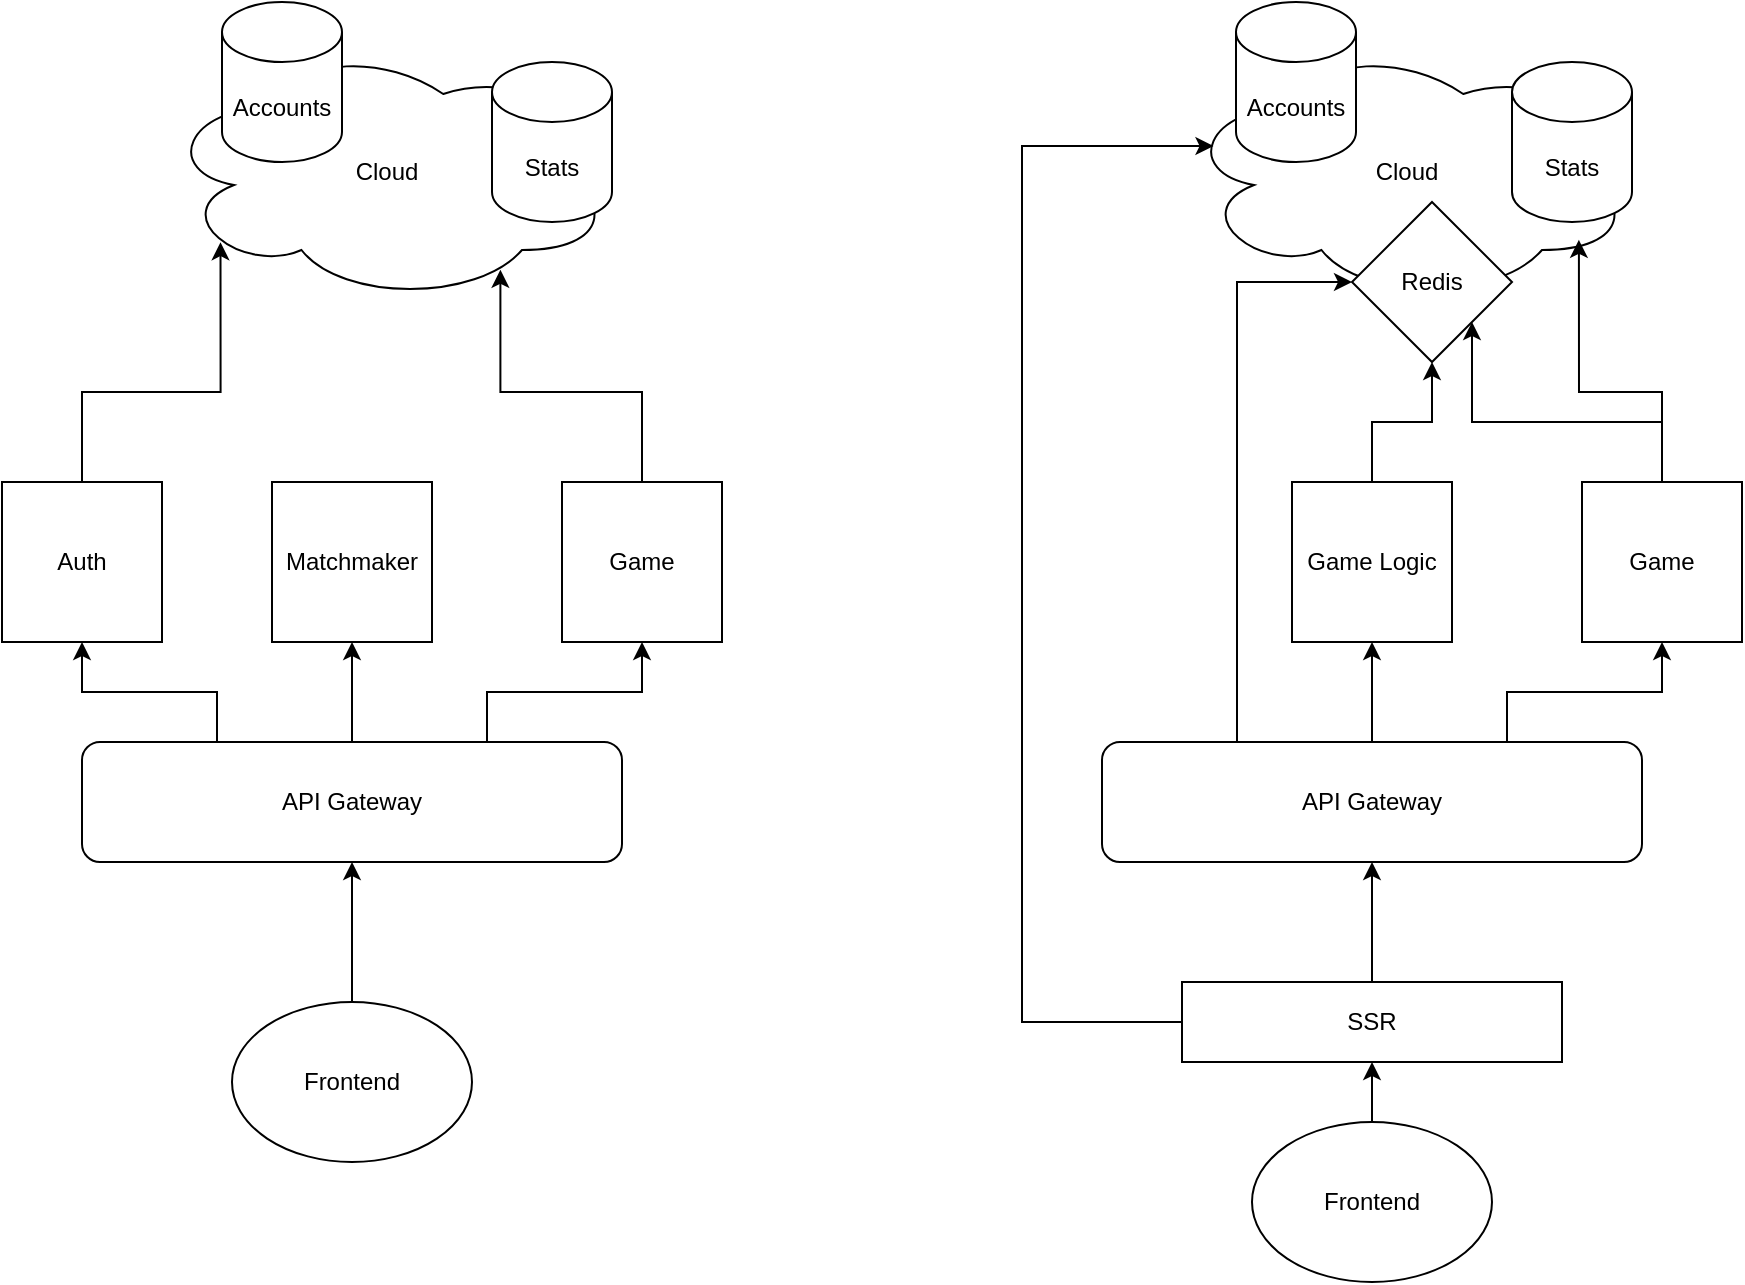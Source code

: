 <mxfile version="27.0.3">
  <diagram name="Page-1" id="xbsimYnlh9g8eGVlAv7C">
    <mxGraphModel dx="1119" dy="683" grid="1" gridSize="10" guides="1" tooltips="1" connect="1" arrows="1" fold="1" page="1" pageScale="1" pageWidth="827" pageHeight="1169" math="0" shadow="0">
      <root>
        <mxCell id="0" />
        <mxCell id="1" parent="0" />
        <mxCell id="-cmkB-pACfV8jmjpuL0W-12" style="edgeStyle=orthogonalEdgeStyle;rounded=0;orthogonalLoop=1;jettySize=auto;html=1;exitX=0.5;exitY=0;exitDx=0;exitDy=0;entryX=0.5;entryY=1;entryDx=0;entryDy=0;" parent="1" source="-cmkB-pACfV8jmjpuL0W-1" target="-cmkB-pACfV8jmjpuL0W-4" edge="1">
          <mxGeometry relative="1" as="geometry" />
        </mxCell>
        <mxCell id="-cmkB-pACfV8jmjpuL0W-13" style="edgeStyle=orthogonalEdgeStyle;rounded=0;orthogonalLoop=1;jettySize=auto;html=1;exitX=0.25;exitY=0;exitDx=0;exitDy=0;entryX=0.5;entryY=1;entryDx=0;entryDy=0;" parent="1" source="-cmkB-pACfV8jmjpuL0W-1" target="-cmkB-pACfV8jmjpuL0W-3" edge="1">
          <mxGeometry relative="1" as="geometry" />
        </mxCell>
        <mxCell id="-cmkB-pACfV8jmjpuL0W-14" style="edgeStyle=orthogonalEdgeStyle;rounded=0;orthogonalLoop=1;jettySize=auto;html=1;exitX=0.75;exitY=0;exitDx=0;exitDy=0;entryX=0.5;entryY=1;entryDx=0;entryDy=0;" parent="1" source="-cmkB-pACfV8jmjpuL0W-1" target="-cmkB-pACfV8jmjpuL0W-5" edge="1">
          <mxGeometry relative="1" as="geometry" />
        </mxCell>
        <mxCell id="-cmkB-pACfV8jmjpuL0W-1" value="API Gateway" style="rounded=1;whiteSpace=wrap;html=1;" parent="1" vertex="1">
          <mxGeometry x="190" y="470" width="270" height="60" as="geometry" />
        </mxCell>
        <mxCell id="-cmkB-pACfV8jmjpuL0W-15" style="edgeStyle=orthogonalEdgeStyle;rounded=0;orthogonalLoop=1;jettySize=auto;html=1;exitX=0.5;exitY=0;exitDx=0;exitDy=0;entryX=0.5;entryY=1;entryDx=0;entryDy=0;" parent="1" source="-cmkB-pACfV8jmjpuL0W-2" target="-cmkB-pACfV8jmjpuL0W-1" edge="1">
          <mxGeometry relative="1" as="geometry" />
        </mxCell>
        <mxCell id="-cmkB-pACfV8jmjpuL0W-2" value="Frontend" style="ellipse;whiteSpace=wrap;html=1;" parent="1" vertex="1">
          <mxGeometry x="265" y="600" width="120" height="80" as="geometry" />
        </mxCell>
        <mxCell id="-cmkB-pACfV8jmjpuL0W-3" value="Auth" style="whiteSpace=wrap;html=1;aspect=fixed;" parent="1" vertex="1">
          <mxGeometry x="150" y="340" width="80" height="80" as="geometry" />
        </mxCell>
        <mxCell id="-cmkB-pACfV8jmjpuL0W-4" value="Matchmaker" style="whiteSpace=wrap;html=1;aspect=fixed;" parent="1" vertex="1">
          <mxGeometry x="285" y="340" width="80" height="80" as="geometry" />
        </mxCell>
        <mxCell id="-cmkB-pACfV8jmjpuL0W-5" value="Game" style="whiteSpace=wrap;html=1;aspect=fixed;" parent="1" vertex="1">
          <mxGeometry x="430" y="340" width="80" height="80" as="geometry" />
        </mxCell>
        <mxCell id="-cmkB-pACfV8jmjpuL0W-7" value="Cloud" style="ellipse;shape=cloud;whiteSpace=wrap;html=1;" parent="1" vertex="1">
          <mxGeometry x="230" y="120" width="225" height="130" as="geometry" />
        </mxCell>
        <mxCell id="-cmkB-pACfV8jmjpuL0W-8" value="Stats" style="shape=cylinder3;whiteSpace=wrap;html=1;boundedLbl=1;backgroundOutline=1;size=15;" parent="1" vertex="1">
          <mxGeometry x="395" y="130" width="60" height="80" as="geometry" />
        </mxCell>
        <mxCell id="-cmkB-pACfV8jmjpuL0W-9" value="Accounts" style="shape=cylinder3;whiteSpace=wrap;html=1;boundedLbl=1;backgroundOutline=1;size=15;" parent="1" vertex="1">
          <mxGeometry x="260" y="100" width="60" height="80" as="geometry" />
        </mxCell>
        <mxCell id="-cmkB-pACfV8jmjpuL0W-10" style="edgeStyle=orthogonalEdgeStyle;rounded=0;orthogonalLoop=1;jettySize=auto;html=1;exitX=0.5;exitY=0;exitDx=0;exitDy=0;entryX=0.13;entryY=0.77;entryDx=0;entryDy=0;entryPerimeter=0;" parent="1" source="-cmkB-pACfV8jmjpuL0W-3" target="-cmkB-pACfV8jmjpuL0W-7" edge="1">
          <mxGeometry relative="1" as="geometry" />
        </mxCell>
        <mxCell id="-cmkB-pACfV8jmjpuL0W-11" style="edgeStyle=orthogonalEdgeStyle;rounded=0;orthogonalLoop=1;jettySize=auto;html=1;exitX=0.5;exitY=0;exitDx=0;exitDy=0;entryX=0.752;entryY=0.876;entryDx=0;entryDy=0;entryPerimeter=0;" parent="1" source="-cmkB-pACfV8jmjpuL0W-5" target="-cmkB-pACfV8jmjpuL0W-7" edge="1">
          <mxGeometry relative="1" as="geometry" />
        </mxCell>
        <mxCell id="8yGWUpx3MjrqzYL-J7tt-1" style="edgeStyle=orthogonalEdgeStyle;rounded=0;orthogonalLoop=1;jettySize=auto;html=1;exitX=0.5;exitY=0;exitDx=0;exitDy=0;entryX=0.5;entryY=1;entryDx=0;entryDy=0;" edge="1" source="8yGWUpx3MjrqzYL-J7tt-4" target="8yGWUpx3MjrqzYL-J7tt-8" parent="1">
          <mxGeometry relative="1" as="geometry" />
        </mxCell>
        <mxCell id="8yGWUpx3MjrqzYL-J7tt-3" style="edgeStyle=orthogonalEdgeStyle;rounded=0;orthogonalLoop=1;jettySize=auto;html=1;exitX=0.75;exitY=0;exitDx=0;exitDy=0;entryX=0.5;entryY=1;entryDx=0;entryDy=0;" edge="1" source="8yGWUpx3MjrqzYL-J7tt-4" target="8yGWUpx3MjrqzYL-J7tt-9" parent="1">
          <mxGeometry relative="1" as="geometry" />
        </mxCell>
        <mxCell id="8yGWUpx3MjrqzYL-J7tt-31" style="edgeStyle=orthogonalEdgeStyle;rounded=0;orthogonalLoop=1;jettySize=auto;html=1;exitX=0.25;exitY=0;exitDx=0;exitDy=0;entryX=0;entryY=0.5;entryDx=0;entryDy=0;" edge="1" parent="1" source="8yGWUpx3MjrqzYL-J7tt-4" target="8yGWUpx3MjrqzYL-J7tt-22">
          <mxGeometry relative="1" as="geometry" />
        </mxCell>
        <mxCell id="8yGWUpx3MjrqzYL-J7tt-4" value="API Gateway" style="rounded=1;whiteSpace=wrap;html=1;" vertex="1" parent="1">
          <mxGeometry x="700" y="470" width="270" height="60" as="geometry" />
        </mxCell>
        <mxCell id="8yGWUpx3MjrqzYL-J7tt-30" style="edgeStyle=orthogonalEdgeStyle;rounded=0;orthogonalLoop=1;jettySize=auto;html=1;exitX=0.5;exitY=0;exitDx=0;exitDy=0;entryX=0.5;entryY=1;entryDx=0;entryDy=0;" edge="1" parent="1" source="8yGWUpx3MjrqzYL-J7tt-6" target="8yGWUpx3MjrqzYL-J7tt-28">
          <mxGeometry relative="1" as="geometry" />
        </mxCell>
        <mxCell id="8yGWUpx3MjrqzYL-J7tt-6" value="Frontend" style="ellipse;whiteSpace=wrap;html=1;" vertex="1" parent="1">
          <mxGeometry x="775" y="660" width="120" height="80" as="geometry" />
        </mxCell>
        <mxCell id="8yGWUpx3MjrqzYL-J7tt-23" style="edgeStyle=orthogonalEdgeStyle;rounded=0;orthogonalLoop=1;jettySize=auto;html=1;exitX=0.5;exitY=0;exitDx=0;exitDy=0;entryX=0.5;entryY=1;entryDx=0;entryDy=0;" edge="1" parent="1" source="8yGWUpx3MjrqzYL-J7tt-8" target="8yGWUpx3MjrqzYL-J7tt-22">
          <mxGeometry relative="1" as="geometry" />
        </mxCell>
        <mxCell id="8yGWUpx3MjrqzYL-J7tt-8" value="Game Logic" style="whiteSpace=wrap;html=1;aspect=fixed;" vertex="1" parent="1">
          <mxGeometry x="795" y="340" width="80" height="80" as="geometry" />
        </mxCell>
        <mxCell id="8yGWUpx3MjrqzYL-J7tt-25" style="edgeStyle=orthogonalEdgeStyle;rounded=0;orthogonalLoop=1;jettySize=auto;html=1;exitX=0.5;exitY=0;exitDx=0;exitDy=0;entryX=1;entryY=1;entryDx=0;entryDy=0;" edge="1" parent="1" source="8yGWUpx3MjrqzYL-J7tt-9" target="8yGWUpx3MjrqzYL-J7tt-22">
          <mxGeometry relative="1" as="geometry" />
        </mxCell>
        <mxCell id="8yGWUpx3MjrqzYL-J7tt-9" value="Game" style="whiteSpace=wrap;html=1;aspect=fixed;" vertex="1" parent="1">
          <mxGeometry x="940" y="340" width="80" height="80" as="geometry" />
        </mxCell>
        <mxCell id="8yGWUpx3MjrqzYL-J7tt-10" value="Cloud" style="ellipse;shape=cloud;whiteSpace=wrap;html=1;" vertex="1" parent="1">
          <mxGeometry x="740" y="120" width="225" height="130" as="geometry" />
        </mxCell>
        <mxCell id="8yGWUpx3MjrqzYL-J7tt-11" value="Stats" style="shape=cylinder3;whiteSpace=wrap;html=1;boundedLbl=1;backgroundOutline=1;size=15;" vertex="1" parent="1">
          <mxGeometry x="905" y="130" width="60" height="80" as="geometry" />
        </mxCell>
        <mxCell id="8yGWUpx3MjrqzYL-J7tt-13" style="edgeStyle=orthogonalEdgeStyle;rounded=0;orthogonalLoop=1;jettySize=auto;html=1;exitX=0.5;exitY=0;exitDx=0;exitDy=0;entryX=0.882;entryY=0.761;entryDx=0;entryDy=0;entryPerimeter=0;" edge="1" source="8yGWUpx3MjrqzYL-J7tt-9" target="8yGWUpx3MjrqzYL-J7tt-10" parent="1">
          <mxGeometry relative="1" as="geometry" />
        </mxCell>
        <mxCell id="8yGWUpx3MjrqzYL-J7tt-14" value="Accounts" style="shape=cylinder3;whiteSpace=wrap;html=1;boundedLbl=1;backgroundOutline=1;size=15;" vertex="1" parent="1">
          <mxGeometry x="767" y="100" width="60" height="80" as="geometry" />
        </mxCell>
        <mxCell id="8yGWUpx3MjrqzYL-J7tt-21" style="edgeStyle=orthogonalEdgeStyle;rounded=0;orthogonalLoop=1;jettySize=auto;html=1;exitX=0;exitY=0.5;exitDx=0;exitDy=0;entryX=0.07;entryY=0.4;entryDx=0;entryDy=0;entryPerimeter=0;" edge="1" parent="1" source="8yGWUpx3MjrqzYL-J7tt-28" target="8yGWUpx3MjrqzYL-J7tt-10">
          <mxGeometry relative="1" as="geometry">
            <Array as="points">
              <mxPoint x="660" y="610" />
              <mxPoint x="660" y="172" />
            </Array>
          </mxGeometry>
        </mxCell>
        <mxCell id="8yGWUpx3MjrqzYL-J7tt-22" value="Redis" style="rhombus;whiteSpace=wrap;html=1;" vertex="1" parent="1">
          <mxGeometry x="825" y="200" width="80" height="80" as="geometry" />
        </mxCell>
        <mxCell id="8yGWUpx3MjrqzYL-J7tt-29" style="edgeStyle=orthogonalEdgeStyle;rounded=0;orthogonalLoop=1;jettySize=auto;html=1;exitX=0.5;exitY=0;exitDx=0;exitDy=0;entryX=0.5;entryY=1;entryDx=0;entryDy=0;" edge="1" parent="1" source="8yGWUpx3MjrqzYL-J7tt-28" target="8yGWUpx3MjrqzYL-J7tt-4">
          <mxGeometry relative="1" as="geometry" />
        </mxCell>
        <mxCell id="8yGWUpx3MjrqzYL-J7tt-28" value="SSR" style="rounded=0;whiteSpace=wrap;html=1;" vertex="1" parent="1">
          <mxGeometry x="740" y="590" width="190" height="40" as="geometry" />
        </mxCell>
      </root>
    </mxGraphModel>
  </diagram>
</mxfile>
